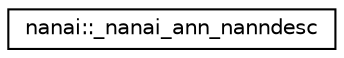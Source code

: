 digraph "类继承关系图"
{
  edge [fontname="Helvetica",fontsize="10",labelfontname="Helvetica",labelfontsize="10"];
  node [fontname="Helvetica",fontsize="10",shape=record];
  rankdir="LR";
  Node1 [label="nanai::_nanai_ann_nanndesc",height=0.2,width=0.4,color="black", fillcolor="white", style="filled",URL="$structnanai_1_1__nanai__ann__nanndesc.html"];
}

